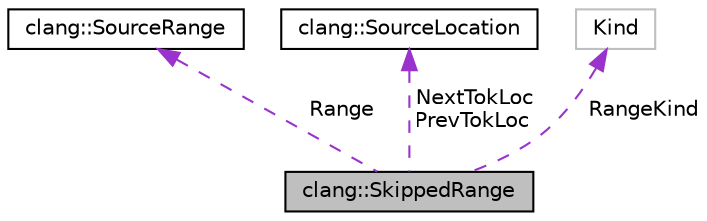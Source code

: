 digraph "clang::SkippedRange"
{
 // LATEX_PDF_SIZE
  bgcolor="transparent";
  edge [fontname="Helvetica",fontsize="10",labelfontname="Helvetica",labelfontsize="10"];
  node [fontname="Helvetica",fontsize="10",shape=record];
  Node1 [label="clang::SkippedRange",height=0.2,width=0.4,color="black", fillcolor="grey75", style="filled", fontcolor="black",tooltip=" "];
  Node2 -> Node1 [dir="back",color="darkorchid3",fontsize="10",style="dashed",label=" Range" ,fontname="Helvetica"];
  Node2 [label="clang::SourceRange",height=0.2,width=0.4,color="black",URL="$classclang_1_1SourceRange.html",tooltip="A trivial tuple used to represent a source range."];
  Node3 -> Node1 [dir="back",color="darkorchid3",fontsize="10",style="dashed",label=" NextTokLoc\nPrevTokLoc" ,fontname="Helvetica"];
  Node3 [label="clang::SourceLocation",height=0.2,width=0.4,color="black",URL="$classclang_1_1SourceLocation.html",tooltip="Encodes a location in the source."];
  Node4 -> Node1 [dir="back",color="darkorchid3",fontsize="10",style="dashed",label=" RangeKind" ,fontname="Helvetica"];
  Node4 [label="Kind",height=0.2,width=0.4,color="grey75",tooltip=" "];
}
